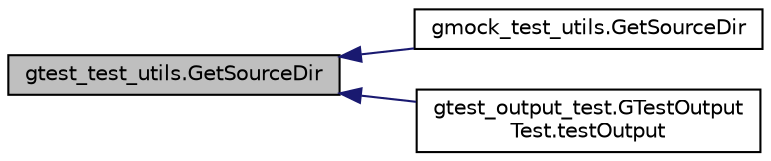 digraph "gtest_test_utils.GetSourceDir"
{
  edge [fontname="Helvetica",fontsize="10",labelfontname="Helvetica",labelfontsize="10"];
  node [fontname="Helvetica",fontsize="10",shape=record];
  rankdir="LR";
  Node74 [label="gtest_test_utils.GetSourceDir",height=0.2,width=0.4,color="black", fillcolor="grey75", style="filled", fontcolor="black"];
  Node74 -> Node75 [dir="back",color="midnightblue",fontsize="10",style="solid",fontname="Helvetica"];
  Node75 [label="gmock_test_utils.GetSourceDir",height=0.2,width=0.4,color="black", fillcolor="white", style="filled",URL="$db/d53/namespacegmock__test__utils.html#ab7217591e655e80392c9db6b99d04765"];
  Node74 -> Node76 [dir="back",color="midnightblue",fontsize="10",style="solid",fontname="Helvetica"];
  Node76 [label="gtest_output_test.GTestOutput\lTest.testOutput",height=0.2,width=0.4,color="black", fillcolor="white", style="filled",URL="$de/dbd/classgtest__output__test_1_1_g_test_output_test.html#a1e6b96f68c5bcb8271de3208fa7f9f64"];
}
